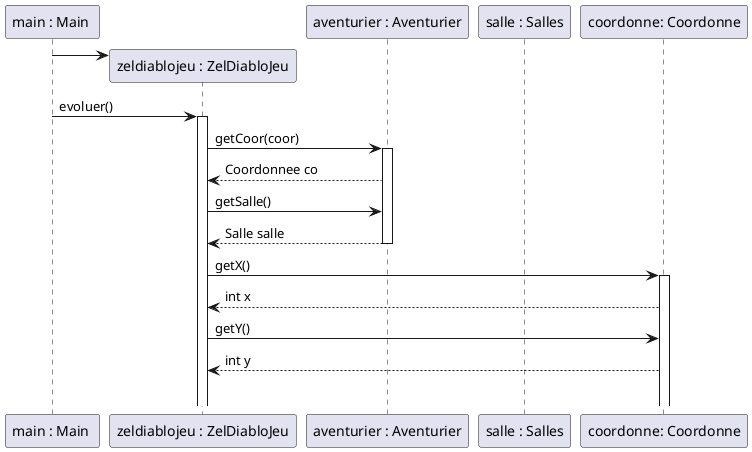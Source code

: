 @startuml

Participant "main : Main " as m
create "zeldiablojeu : ZelDiabloJeu" as j
Participant "aventurier : Aventurier" as av
Participant "salle : Salles" as s
Participant "coordonne: Coordonne" as c
Participant "case : Case " as c
m->j 
m->j : evoluer()
activate j
j->av : getCoor(coor)

activate av
av--> j :Coordonnee co
j->av : getSalle()
av-->j : Salle salle

deactivate av

j-> c : getX()
activate c
c-->j : int x

j-> c : getY()

c-->j : int y

loop : for sur i et j




@enduml